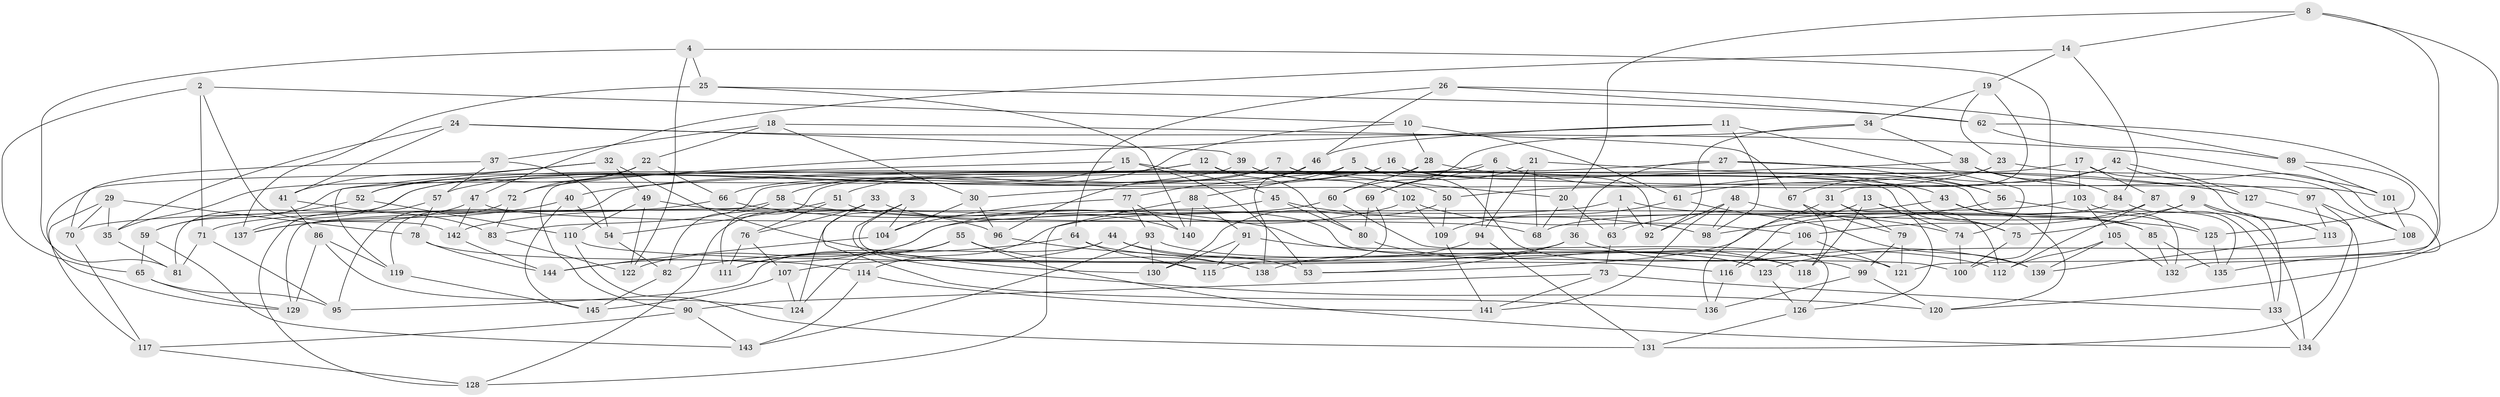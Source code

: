 // coarse degree distribution, {5: 0.23255813953488372, 4: 0.18604651162790697, 3: 0.13953488372093023, 7: 0.06976744186046512, 9: 0.09302325581395349, 10: 0.06976744186046512, 8: 0.06976744186046512, 6: 0.09302325581395349, 16: 0.023255813953488372, 13: 0.023255813953488372}
// Generated by graph-tools (version 1.1) at 2025/02/03/04/25 22:02:11]
// undirected, 145 vertices, 290 edges
graph export_dot {
graph [start="1"]
  node [color=gray90,style=filled];
  1;
  2;
  3;
  4;
  5;
  6;
  7;
  8;
  9;
  10;
  11;
  12;
  13;
  14;
  15;
  16;
  17;
  18;
  19;
  20;
  21;
  22;
  23;
  24;
  25;
  26;
  27;
  28;
  29;
  30;
  31;
  32;
  33;
  34;
  35;
  36;
  37;
  38;
  39;
  40;
  41;
  42;
  43;
  44;
  45;
  46;
  47;
  48;
  49;
  50;
  51;
  52;
  53;
  54;
  55;
  56;
  57;
  58;
  59;
  60;
  61;
  62;
  63;
  64;
  65;
  66;
  67;
  68;
  69;
  70;
  71;
  72;
  73;
  74;
  75;
  76;
  77;
  78;
  79;
  80;
  81;
  82;
  83;
  84;
  85;
  86;
  87;
  88;
  89;
  90;
  91;
  92;
  93;
  94;
  95;
  96;
  97;
  98;
  99;
  100;
  101;
  102;
  103;
  104;
  105;
  106;
  107;
  108;
  109;
  110;
  111;
  112;
  113;
  114;
  115;
  116;
  117;
  118;
  119;
  120;
  121;
  122;
  123;
  124;
  125;
  126;
  127;
  128;
  129;
  130;
  131;
  132;
  133;
  134;
  135;
  136;
  137;
  138;
  139;
  140;
  141;
  142;
  143;
  144;
  145;
  1 -- 92;
  1 -- 63;
  1 -- 85;
  1 -- 114;
  2 -- 10;
  2 -- 142;
  2 -- 65;
  2 -- 71;
  3 -- 120;
  3 -- 104;
  3 -- 115;
  3 -- 124;
  4 -- 122;
  4 -- 100;
  4 -- 25;
  4 -- 81;
  5 -- 35;
  5 -- 99;
  5 -- 88;
  5 -- 132;
  6 -- 94;
  6 -- 69;
  6 -- 111;
  6 -- 56;
  7 -- 20;
  7 -- 96;
  7 -- 81;
  7 -- 75;
  8 -- 14;
  8 -- 121;
  8 -- 120;
  8 -- 20;
  9 -- 68;
  9 -- 113;
  9 -- 75;
  9 -- 133;
  10 -- 61;
  10 -- 51;
  10 -- 28;
  11 -- 72;
  11 -- 74;
  11 -- 46;
  11 -- 98;
  12 -- 129;
  12 -- 80;
  12 -- 52;
  12 -- 92;
  13 -- 53;
  13 -- 118;
  13 -- 74;
  13 -- 112;
  14 -- 19;
  14 -- 84;
  14 -- 47;
  15 -- 59;
  15 -- 45;
  15 -- 53;
  15 -- 58;
  16 -- 57;
  16 -- 101;
  16 -- 75;
  16 -- 66;
  17 -- 103;
  17 -- 87;
  17 -- 119;
  17 -- 113;
  18 -- 37;
  18 -- 30;
  18 -- 22;
  18 -- 67;
  19 -- 31;
  19 -- 23;
  19 -- 34;
  20 -- 68;
  20 -- 63;
  21 -- 68;
  21 -- 127;
  21 -- 94;
  21 -- 60;
  22 -- 72;
  22 -- 52;
  22 -- 66;
  23 -- 108;
  23 -- 61;
  23 -- 30;
  24 -- 101;
  24 -- 41;
  24 -- 35;
  24 -- 39;
  25 -- 62;
  25 -- 140;
  25 -- 137;
  26 -- 62;
  26 -- 89;
  26 -- 64;
  26 -- 46;
  27 -- 56;
  27 -- 83;
  27 -- 36;
  27 -- 127;
  28 -- 90;
  28 -- 60;
  28 -- 43;
  29 -- 35;
  29 -- 78;
  29 -- 70;
  29 -- 117;
  30 -- 104;
  30 -- 96;
  31 -- 126;
  31 -- 136;
  31 -- 79;
  32 -- 49;
  32 -- 41;
  32 -- 130;
  32 -- 119;
  33 -- 76;
  33 -- 136;
  33 -- 128;
  33 -- 140;
  34 -- 38;
  34 -- 69;
  34 -- 92;
  35 -- 81;
  36 -- 139;
  36 -- 107;
  36 -- 53;
  37 -- 57;
  37 -- 70;
  37 -- 54;
  38 -- 40;
  38 -- 97;
  38 -- 84;
  39 -- 137;
  39 -- 102;
  39 -- 50;
  40 -- 54;
  40 -- 145;
  40 -- 137;
  41 -- 83;
  41 -- 86;
  42 -- 50;
  42 -- 135;
  42 -- 127;
  42 -- 67;
  43 -- 85;
  43 -- 120;
  43 -- 63;
  44 -- 53;
  44 -- 95;
  44 -- 112;
  44 -- 111;
  45 -- 70;
  45 -- 98;
  45 -- 80;
  46 -- 77;
  46 -- 138;
  47 -- 68;
  47 -- 137;
  47 -- 142;
  48 -- 98;
  48 -- 74;
  48 -- 92;
  48 -- 141;
  49 -- 110;
  49 -- 96;
  49 -- 122;
  50 -- 109;
  50 -- 130;
  51 -- 100;
  51 -- 54;
  51 -- 76;
  52 -- 110;
  52 -- 59;
  54 -- 82;
  55 -- 111;
  55 -- 124;
  55 -- 138;
  55 -- 134;
  56 -- 98;
  56 -- 125;
  57 -- 78;
  57 -- 128;
  58 -- 82;
  58 -- 129;
  58 -- 125;
  59 -- 65;
  59 -- 143;
  60 -- 142;
  60 -- 126;
  61 -- 109;
  61 -- 139;
  62 -- 89;
  62 -- 132;
  63 -- 73;
  64 -- 115;
  64 -- 123;
  64 -- 82;
  65 -- 95;
  65 -- 129;
  66 -- 71;
  66 -- 121;
  67 -- 118;
  67 -- 79;
  69 -- 80;
  69 -- 115;
  70 -- 117;
  71 -- 95;
  71 -- 81;
  72 -- 83;
  72 -- 95;
  73 -- 133;
  73 -- 141;
  73 -- 90;
  74 -- 100;
  75 -- 100;
  76 -- 111;
  76 -- 107;
  77 -- 140;
  77 -- 104;
  77 -- 93;
  78 -- 114;
  78 -- 144;
  79 -- 121;
  79 -- 99;
  80 -- 118;
  82 -- 145;
  83 -- 122;
  84 -- 133;
  84 -- 116;
  85 -- 132;
  85 -- 135;
  86 -- 124;
  86 -- 129;
  86 -- 119;
  87 -- 106;
  87 -- 112;
  87 -- 134;
  88 -- 91;
  88 -- 128;
  88 -- 140;
  89 -- 125;
  89 -- 101;
  90 -- 117;
  90 -- 143;
  91 -- 115;
  91 -- 123;
  91 -- 130;
  93 -- 130;
  93 -- 118;
  93 -- 143;
  94 -- 131;
  94 -- 138;
  96 -- 138;
  97 -- 113;
  97 -- 131;
  97 -- 108;
  99 -- 136;
  99 -- 120;
  101 -- 108;
  102 -- 122;
  102 -- 106;
  102 -- 109;
  103 -- 105;
  103 -- 135;
  103 -- 144;
  104 -- 144;
  105 -- 112;
  105 -- 139;
  105 -- 132;
  106 -- 121;
  106 -- 116;
  107 -- 145;
  107 -- 124;
  108 -- 123;
  109 -- 141;
  110 -- 116;
  110 -- 131;
  113 -- 139;
  114 -- 143;
  114 -- 141;
  116 -- 136;
  117 -- 128;
  119 -- 145;
  123 -- 126;
  125 -- 135;
  126 -- 131;
  127 -- 134;
  133 -- 134;
  142 -- 144;
}
